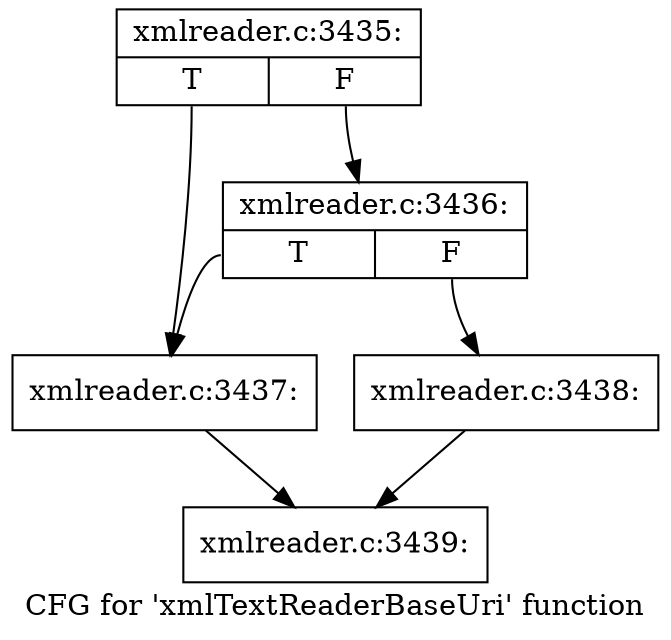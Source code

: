 digraph "CFG for 'xmlTextReaderBaseUri' function" {
	label="CFG for 'xmlTextReaderBaseUri' function";

	Node0x47f8aa0 [shape=record,label="{xmlreader.c:3435:|{<s0>T|<s1>F}}"];
	Node0x47f8aa0:s0 -> Node0x47fbb70;
	Node0x47f8aa0:s1 -> Node0x47fbc10;
	Node0x47fbc10 [shape=record,label="{xmlreader.c:3436:|{<s0>T|<s1>F}}"];
	Node0x47fbc10:s0 -> Node0x47fbb70;
	Node0x47fbc10:s1 -> Node0x47fbbc0;
	Node0x47fbb70 [shape=record,label="{xmlreader.c:3437:}"];
	Node0x47fbb70 -> Node0x47fbe70;
	Node0x47fbbc0 [shape=record,label="{xmlreader.c:3438:}"];
	Node0x47fbbc0 -> Node0x47fbe70;
	Node0x47fbe70 [shape=record,label="{xmlreader.c:3439:}"];
}
